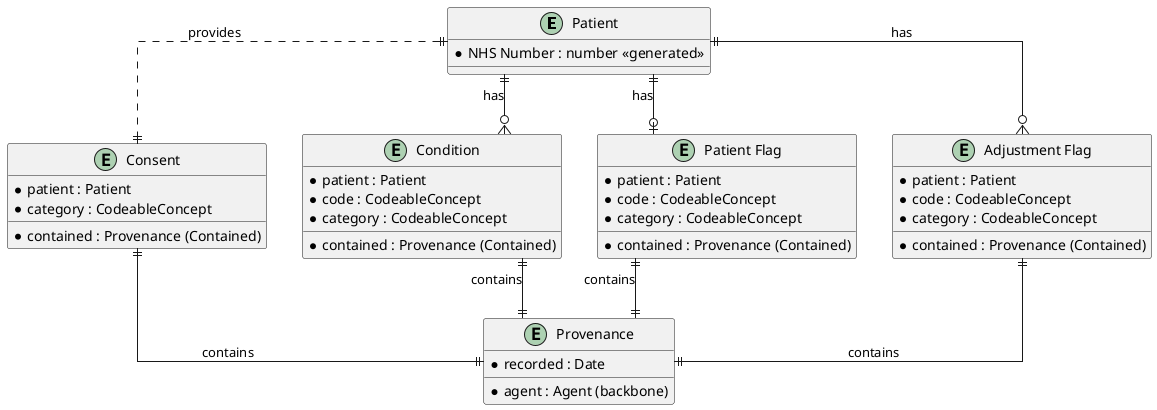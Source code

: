 @startuml

skinparam linetype ortho

entity "Patient" as pat {
  *NHS Number : number <<generated>>
}

entity "Consent" as con {
  *patient : Patient
  *category : CodeableConcept
  *contained : Provenance (Contained)
}

entity "Condition" as cod {
  *patient : Patient
  *code : CodeableConcept
  *category : CodeableConcept
  *contained : Provenance (Contained)
}

entity "Patient Flag" as pfg {
  *patient : Patient
  *code : CodeableConcept
  *category : CodeableConcept
  *contained : Provenance (Contained)
}

entity "Adjustment Flag" as adj {
  *patient : Patient
  *code : CodeableConcept
  *category : CodeableConcept
  *contained : Provenance (Contained)
}

entity "Provenance" as pro {
  *recorded : Date
  *agent : Agent (backbone)
}

pat ||..|| con : provides
pat ||--o{ cod : has
pat ||--o| pfg : "has"
pat ||--o{ adj : has
con ||--|| pro : contains
cod ||--|| pro : contains
pfg ||--|| pro : contains
adj ||--|| pro : contains

@enduml
